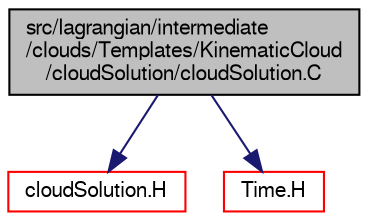 digraph "src/lagrangian/intermediate/clouds/Templates/KinematicCloud/cloudSolution/cloudSolution.C"
{
  bgcolor="transparent";
  edge [fontname="FreeSans",fontsize="10",labelfontname="FreeSans",labelfontsize="10"];
  node [fontname="FreeSans",fontsize="10",shape=record];
  Node0 [label="src/lagrangian/intermediate\l/clouds/Templates/KinematicCloud\l/cloudSolution/cloudSolution.C",height=0.2,width=0.4,color="black", fillcolor="grey75", style="filled", fontcolor="black"];
  Node0 -> Node1 [color="midnightblue",fontsize="10",style="solid",fontname="FreeSans"];
  Node1 [label="cloudSolution.H",height=0.2,width=0.4,color="red",URL="$a05192.html"];
  Node0 -> Node271 [color="midnightblue",fontsize="10",style="solid",fontname="FreeSans"];
  Node271 [label="Time.H",height=0.2,width=0.4,color="red",URL="$a09311.html"];
}
